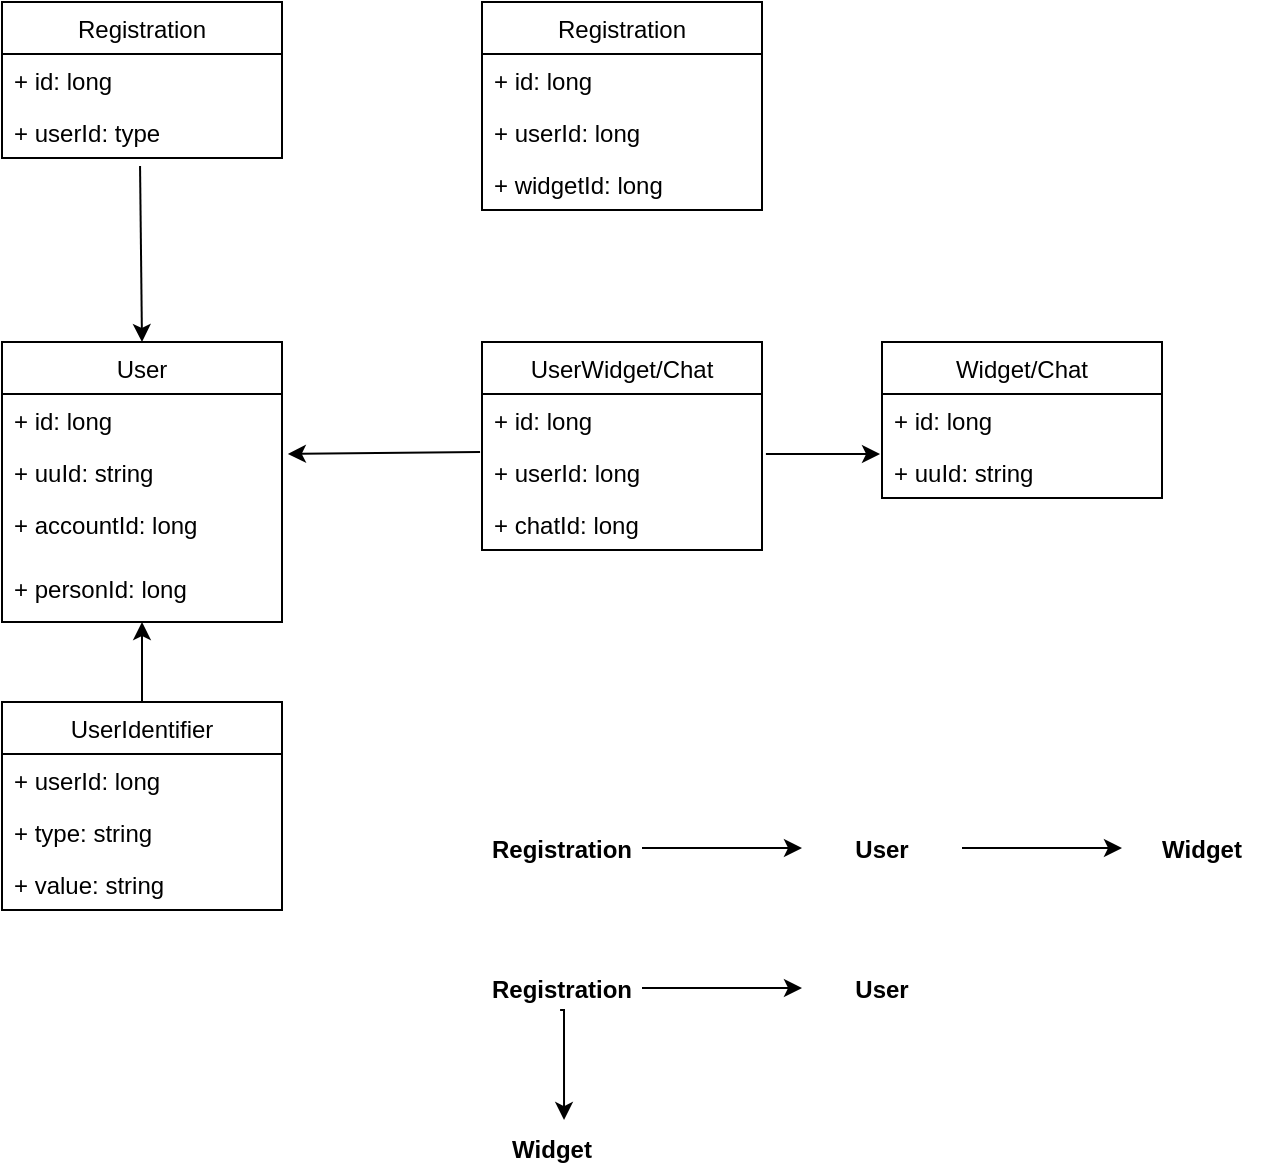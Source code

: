 <mxfile version="13.6.9" type="github"><diagram id="KguNTe5coLCwfNkF_rC3" name="Page-1"><mxGraphModel dx="946" dy="618" grid="1" gridSize="10" guides="1" tooltips="1" connect="1" arrows="1" fold="1" page="1" pageScale="1" pageWidth="850" pageHeight="1100" math="0" shadow="0"><root><mxCell id="0"/><mxCell id="1" parent="0"/><mxCell id="MbxeWBBqc8oPXOSkKRUK-11" value="User" style="swimlane;fontStyle=0;childLayout=stackLayout;horizontal=1;startSize=26;fillColor=none;horizontalStack=0;resizeParent=1;resizeParentMax=0;resizeLast=0;collapsible=1;marginBottom=0;" vertex="1" parent="1"><mxGeometry x="80" y="210" width="140" height="140" as="geometry"/></mxCell><mxCell id="MbxeWBBqc8oPXOSkKRUK-12" value="+ id: long" style="text;strokeColor=none;fillColor=none;align=left;verticalAlign=top;spacingLeft=4;spacingRight=4;overflow=hidden;rotatable=0;points=[[0,0.5],[1,0.5]];portConstraint=eastwest;" vertex="1" parent="MbxeWBBqc8oPXOSkKRUK-11"><mxGeometry y="26" width="140" height="26" as="geometry"/></mxCell><mxCell id="MbxeWBBqc8oPXOSkKRUK-13" value="+ uuId: string" style="text;strokeColor=none;fillColor=none;align=left;verticalAlign=top;spacingLeft=4;spacingRight=4;overflow=hidden;rotatable=0;points=[[0,0.5],[1,0.5]];portConstraint=eastwest;" vertex="1" parent="MbxeWBBqc8oPXOSkKRUK-11"><mxGeometry y="52" width="140" height="26" as="geometry"/></mxCell><mxCell id="MbxeWBBqc8oPXOSkKRUK-35" value="+ accountId: long" style="text;strokeColor=none;fillColor=none;align=left;verticalAlign=top;spacingLeft=4;spacingRight=4;overflow=hidden;rotatable=0;points=[[0,0.5],[1,0.5]];portConstraint=eastwest;" vertex="1" parent="MbxeWBBqc8oPXOSkKRUK-11"><mxGeometry y="78" width="140" height="32" as="geometry"/></mxCell><mxCell id="MbxeWBBqc8oPXOSkKRUK-14" value="+ personId: long" style="text;strokeColor=none;fillColor=none;align=left;verticalAlign=top;spacingLeft=4;spacingRight=4;overflow=hidden;rotatable=0;points=[[0,0.5],[1,0.5]];portConstraint=eastwest;" vertex="1" parent="MbxeWBBqc8oPXOSkKRUK-11"><mxGeometry y="110" width="140" height="30" as="geometry"/></mxCell><mxCell id="MbxeWBBqc8oPXOSkKRUK-31" value="" style="endArrow=classic;html=1;exitX=0.5;exitY=0;exitDx=0;exitDy=0;" edge="1" parent="1" source="MbxeWBBqc8oPXOSkKRUK-15" target="MbxeWBBqc8oPXOSkKRUK-14"><mxGeometry width="50" height="50" relative="1" as="geometry"><mxPoint x="150" y="360" as="sourcePoint"/><mxPoint x="200" y="310" as="targetPoint"/></mxGeometry></mxCell><mxCell id="MbxeWBBqc8oPXOSkKRUK-23" value="UserWidget/Chat" style="swimlane;fontStyle=0;childLayout=stackLayout;horizontal=1;startSize=26;fillColor=none;horizontalStack=0;resizeParent=1;resizeParentMax=0;resizeLast=0;collapsible=1;marginBottom=0;" vertex="1" parent="1"><mxGeometry x="320" y="210" width="140" height="104" as="geometry"/></mxCell><mxCell id="MbxeWBBqc8oPXOSkKRUK-24" value="+ id: long" style="text;strokeColor=none;fillColor=none;align=left;verticalAlign=top;spacingLeft=4;spacingRight=4;overflow=hidden;rotatable=0;points=[[0,0.5],[1,0.5]];portConstraint=eastwest;" vertex="1" parent="MbxeWBBqc8oPXOSkKRUK-23"><mxGeometry y="26" width="140" height="26" as="geometry"/></mxCell><mxCell id="MbxeWBBqc8oPXOSkKRUK-25" value="+ userId: long" style="text;strokeColor=none;fillColor=none;align=left;verticalAlign=top;spacingLeft=4;spacingRight=4;overflow=hidden;rotatable=0;points=[[0,0.5],[1,0.5]];portConstraint=eastwest;" vertex="1" parent="MbxeWBBqc8oPXOSkKRUK-23"><mxGeometry y="52" width="140" height="26" as="geometry"/></mxCell><mxCell id="MbxeWBBqc8oPXOSkKRUK-26" value="+ chatId: long" style="text;strokeColor=none;fillColor=none;align=left;verticalAlign=top;spacingLeft=4;spacingRight=4;overflow=hidden;rotatable=0;points=[[0,0.5],[1,0.5]];portConstraint=eastwest;" vertex="1" parent="MbxeWBBqc8oPXOSkKRUK-23"><mxGeometry y="78" width="140" height="26" as="geometry"/></mxCell><mxCell id="MbxeWBBqc8oPXOSkKRUK-19" value="Widget/Chat" style="swimlane;fontStyle=0;childLayout=stackLayout;horizontal=1;startSize=26;fillColor=none;horizontalStack=0;resizeParent=1;resizeParentMax=0;resizeLast=0;collapsible=1;marginBottom=0;" vertex="1" parent="1"><mxGeometry x="520" y="210" width="140" height="78" as="geometry"/></mxCell><mxCell id="MbxeWBBqc8oPXOSkKRUK-20" value="+ id: long" style="text;strokeColor=none;fillColor=none;align=left;verticalAlign=top;spacingLeft=4;spacingRight=4;overflow=hidden;rotatable=0;points=[[0,0.5],[1,0.5]];portConstraint=eastwest;" vertex="1" parent="MbxeWBBqc8oPXOSkKRUK-19"><mxGeometry y="26" width="140" height="26" as="geometry"/></mxCell><mxCell id="MbxeWBBqc8oPXOSkKRUK-21" value="+ uuId: string" style="text;strokeColor=none;fillColor=none;align=left;verticalAlign=top;spacingLeft=4;spacingRight=4;overflow=hidden;rotatable=0;points=[[0,0.5],[1,0.5]];portConstraint=eastwest;" vertex="1" parent="MbxeWBBqc8oPXOSkKRUK-19"><mxGeometry y="52" width="140" height="26" as="geometry"/></mxCell><mxCell id="MbxeWBBqc8oPXOSkKRUK-32" value="" style="endArrow=classic;html=1;entryX=1.021;entryY=0.154;entryDx=0;entryDy=0;entryPerimeter=0;exitX=-0.007;exitY=0.115;exitDx=0;exitDy=0;exitPerimeter=0;" edge="1" parent="1" source="MbxeWBBqc8oPXOSkKRUK-25" target="MbxeWBBqc8oPXOSkKRUK-13"><mxGeometry width="50" height="50" relative="1" as="geometry"><mxPoint x="310" y="266" as="sourcePoint"/><mxPoint x="450" y="220" as="targetPoint"/></mxGeometry></mxCell><mxCell id="MbxeWBBqc8oPXOSkKRUK-33" value="" style="endArrow=classic;html=1;exitX=1.014;exitY=0.154;exitDx=0;exitDy=0;exitPerimeter=0;entryX=-0.007;entryY=0.154;entryDx=0;entryDy=0;entryPerimeter=0;" edge="1" parent="1" source="MbxeWBBqc8oPXOSkKRUK-25" target="MbxeWBBqc8oPXOSkKRUK-21"><mxGeometry width="50" height="50" relative="1" as="geometry"><mxPoint x="400" y="270" as="sourcePoint"/><mxPoint x="517" y="280" as="targetPoint"/></mxGeometry></mxCell><mxCell id="MbxeWBBqc8oPXOSkKRUK-7" value="Registration" style="swimlane;fontStyle=0;childLayout=stackLayout;horizontal=1;startSize=26;fillColor=none;horizontalStack=0;resizeParent=1;resizeParentMax=0;resizeLast=0;collapsible=1;marginBottom=0;" vertex="1" parent="1"><mxGeometry x="80" y="40" width="140" height="78" as="geometry"/></mxCell><mxCell id="MbxeWBBqc8oPXOSkKRUK-8" value="+ id: long" style="text;strokeColor=none;fillColor=none;align=left;verticalAlign=top;spacingLeft=4;spacingRight=4;overflow=hidden;rotatable=0;points=[[0,0.5],[1,0.5]];portConstraint=eastwest;" vertex="1" parent="MbxeWBBqc8oPXOSkKRUK-7"><mxGeometry y="26" width="140" height="26" as="geometry"/></mxCell><mxCell id="MbxeWBBqc8oPXOSkKRUK-9" value="+ userId: type" style="text;strokeColor=none;fillColor=none;align=left;verticalAlign=top;spacingLeft=4;spacingRight=4;overflow=hidden;rotatable=0;points=[[0,0.5],[1,0.5]];portConstraint=eastwest;" vertex="1" parent="MbxeWBBqc8oPXOSkKRUK-7"><mxGeometry y="52" width="140" height="26" as="geometry"/></mxCell><mxCell id="MbxeWBBqc8oPXOSkKRUK-30" value="" style="endArrow=classic;html=1;entryX=0.5;entryY=0;entryDx=0;entryDy=0;exitX=0.493;exitY=1.154;exitDx=0;exitDy=0;exitPerimeter=0;" edge="1" parent="1" source="MbxeWBBqc8oPXOSkKRUK-9" target="MbxeWBBqc8oPXOSkKRUK-11"><mxGeometry width="50" height="50" relative="1" as="geometry"><mxPoint x="510" y="144" as="sourcePoint"/><mxPoint x="560" y="94" as="targetPoint"/></mxGeometry></mxCell><mxCell id="MbxeWBBqc8oPXOSkKRUK-1" value="Registration" style="swimlane;fontStyle=0;childLayout=stackLayout;horizontal=1;startSize=26;fillColor=none;horizontalStack=0;resizeParent=1;resizeParentMax=0;resizeLast=0;collapsible=1;marginBottom=0;" vertex="1" parent="1"><mxGeometry x="320" y="40" width="140" height="104" as="geometry"><mxRectangle x="120" y="160" width="100" height="26" as="alternateBounds"/></mxGeometry></mxCell><mxCell id="MbxeWBBqc8oPXOSkKRUK-2" value="+ id: long" style="text;strokeColor=none;fillColor=none;align=left;verticalAlign=top;spacingLeft=4;spacingRight=4;overflow=hidden;rotatable=0;points=[[0,0.5],[1,0.5]];portConstraint=eastwest;" vertex="1" parent="MbxeWBBqc8oPXOSkKRUK-1"><mxGeometry y="26" width="140" height="26" as="geometry"/></mxCell><mxCell id="MbxeWBBqc8oPXOSkKRUK-3" value="+ userId: long" style="text;strokeColor=none;fillColor=none;align=left;verticalAlign=top;spacingLeft=4;spacingRight=4;overflow=hidden;rotatable=0;points=[[0,0.5],[1,0.5]];portConstraint=eastwest;" vertex="1" parent="MbxeWBBqc8oPXOSkKRUK-1"><mxGeometry y="52" width="140" height="26" as="geometry"/></mxCell><mxCell id="MbxeWBBqc8oPXOSkKRUK-4" value="+ widgetId: long" style="text;strokeColor=none;fillColor=none;align=left;verticalAlign=top;spacingLeft=4;spacingRight=4;overflow=hidden;rotatable=0;points=[[0,0.5],[1,0.5]];portConstraint=eastwest;" vertex="1" parent="MbxeWBBqc8oPXOSkKRUK-1"><mxGeometry y="78" width="140" height="26" as="geometry"/></mxCell><mxCell id="MbxeWBBqc8oPXOSkKRUK-15" value="UserIdentifier" style="swimlane;fontStyle=0;childLayout=stackLayout;horizontal=1;startSize=26;fillColor=none;horizontalStack=0;resizeParent=1;resizeParentMax=0;resizeLast=0;collapsible=1;marginBottom=0;" vertex="1" parent="1"><mxGeometry x="80" y="390" width="140" height="104" as="geometry"/></mxCell><mxCell id="MbxeWBBqc8oPXOSkKRUK-16" value="+ userId: long" style="text;strokeColor=none;fillColor=none;align=left;verticalAlign=top;spacingLeft=4;spacingRight=4;overflow=hidden;rotatable=0;points=[[0,0.5],[1,0.5]];portConstraint=eastwest;" vertex="1" parent="MbxeWBBqc8oPXOSkKRUK-15"><mxGeometry y="26" width="140" height="26" as="geometry"/></mxCell><mxCell id="MbxeWBBqc8oPXOSkKRUK-17" value="+ type: string" style="text;strokeColor=none;fillColor=none;align=left;verticalAlign=top;spacingLeft=4;spacingRight=4;overflow=hidden;rotatable=0;points=[[0,0.5],[1,0.5]];portConstraint=eastwest;" vertex="1" parent="MbxeWBBqc8oPXOSkKRUK-15"><mxGeometry y="52" width="140" height="26" as="geometry"/></mxCell><mxCell id="MbxeWBBqc8oPXOSkKRUK-18" value="+ value: string" style="text;strokeColor=none;fillColor=none;align=left;verticalAlign=top;spacingLeft=4;spacingRight=4;overflow=hidden;rotatable=0;points=[[0,0.5],[1,0.5]];portConstraint=eastwest;" vertex="1" parent="MbxeWBBqc8oPXOSkKRUK-15"><mxGeometry y="78" width="140" height="26" as="geometry"/></mxCell><mxCell id="MbxeWBBqc8oPXOSkKRUK-38" value="" style="edgeStyle=orthogonalEdgeStyle;rounded=0;orthogonalLoop=1;jettySize=auto;html=1;" edge="1" parent="1" source="MbxeWBBqc8oPXOSkKRUK-36" target="MbxeWBBqc8oPXOSkKRUK-37"><mxGeometry relative="1" as="geometry"/></mxCell><mxCell id="MbxeWBBqc8oPXOSkKRUK-36" value="Registration" style="text;align=center;fontStyle=1;verticalAlign=middle;spacingLeft=3;spacingRight=3;strokeColor=none;rotatable=0;points=[[0,0.5],[1,0.5]];portConstraint=eastwest;" vertex="1" parent="1"><mxGeometry x="320" y="450" width="80" height="26" as="geometry"/></mxCell><mxCell id="MbxeWBBqc8oPXOSkKRUK-40" value="" style="edgeStyle=orthogonalEdgeStyle;rounded=0;orthogonalLoop=1;jettySize=auto;html=1;" edge="1" parent="1" source="MbxeWBBqc8oPXOSkKRUK-37" target="MbxeWBBqc8oPXOSkKRUK-39"><mxGeometry relative="1" as="geometry"/></mxCell><mxCell id="MbxeWBBqc8oPXOSkKRUK-37" value="User" style="text;align=center;fontStyle=1;verticalAlign=middle;spacingLeft=3;spacingRight=3;strokeColor=none;rotatable=0;points=[[0,0.5],[1,0.5]];portConstraint=eastwest;" vertex="1" parent="1"><mxGeometry x="480" y="450" width="80" height="26" as="geometry"/></mxCell><mxCell id="MbxeWBBqc8oPXOSkKRUK-39" value="Widget" style="text;align=center;fontStyle=1;verticalAlign=middle;spacingLeft=3;spacingRight=3;strokeColor=none;rotatable=0;points=[[0,0.5],[1,0.5]];portConstraint=eastwest;" vertex="1" parent="1"><mxGeometry x="640" y="450" width="80" height="26" as="geometry"/></mxCell><mxCell id="MbxeWBBqc8oPXOSkKRUK-43" value="" style="edgeStyle=orthogonalEdgeStyle;rounded=0;orthogonalLoop=1;jettySize=auto;html=1;" edge="1" parent="1" source="MbxeWBBqc8oPXOSkKRUK-41" target="MbxeWBBqc8oPXOSkKRUK-42"><mxGeometry relative="1" as="geometry"/></mxCell><mxCell id="MbxeWBBqc8oPXOSkKRUK-47" value="" style="edgeStyle=orthogonalEdgeStyle;rounded=0;orthogonalLoop=1;jettySize=auto;html=1;entryX=0.543;entryY=-0.038;entryDx=0;entryDy=0;entryPerimeter=0;exitX=0.488;exitY=0.923;exitDx=0;exitDy=0;exitPerimeter=0;" edge="1" parent="1" source="MbxeWBBqc8oPXOSkKRUK-41" target="MbxeWBBqc8oPXOSkKRUK-46"><mxGeometry relative="1" as="geometry"><Array as="points"><mxPoint x="361" y="544"/></Array></mxGeometry></mxCell><mxCell id="MbxeWBBqc8oPXOSkKRUK-41" value="Registration" style="text;align=center;fontStyle=1;verticalAlign=middle;spacingLeft=3;spacingRight=3;strokeColor=none;rotatable=0;points=[[0,0.5],[1,0.5]];portConstraint=eastwest;" vertex="1" parent="1"><mxGeometry x="320" y="520" width="80" height="26" as="geometry"/></mxCell><mxCell id="MbxeWBBqc8oPXOSkKRUK-42" value="User" style="text;align=center;fontStyle=1;verticalAlign=middle;spacingLeft=3;spacingRight=3;strokeColor=none;rotatable=0;points=[[0,0.5],[1,0.5]];portConstraint=eastwest;" vertex="1" parent="1"><mxGeometry x="480" y="520" width="80" height="26" as="geometry"/></mxCell><mxCell id="MbxeWBBqc8oPXOSkKRUK-46" value="Widget" style="text;align=center;fontStyle=1;verticalAlign=middle;spacingLeft=3;spacingRight=3;strokeColor=none;rotatable=0;points=[[0,0.5],[1,0.5]];portConstraint=eastwest;" vertex="1" parent="1"><mxGeometry x="285" y="600" width="140" height="26" as="geometry"/></mxCell></root></mxGraphModel></diagram></mxfile>
